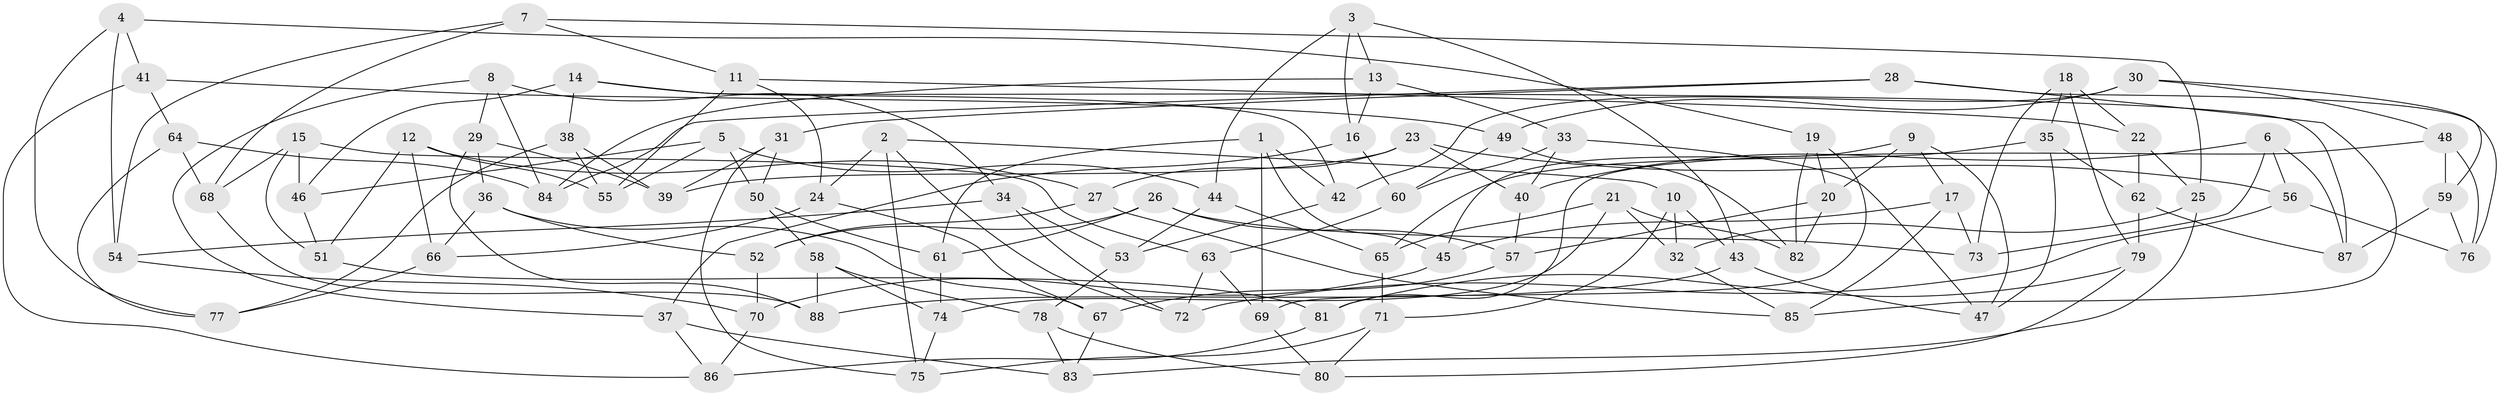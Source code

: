 // coarse degree distribution, {6: 0.64, 4: 0.24, 5: 0.12}
// Generated by graph-tools (version 1.1) at 2025/24/03/03/25 07:24:24]
// undirected, 88 vertices, 176 edges
graph export_dot {
graph [start="1"]
  node [color=gray90,style=filled];
  1;
  2;
  3;
  4;
  5;
  6;
  7;
  8;
  9;
  10;
  11;
  12;
  13;
  14;
  15;
  16;
  17;
  18;
  19;
  20;
  21;
  22;
  23;
  24;
  25;
  26;
  27;
  28;
  29;
  30;
  31;
  32;
  33;
  34;
  35;
  36;
  37;
  38;
  39;
  40;
  41;
  42;
  43;
  44;
  45;
  46;
  47;
  48;
  49;
  50;
  51;
  52;
  53;
  54;
  55;
  56;
  57;
  58;
  59;
  60;
  61;
  62;
  63;
  64;
  65;
  66;
  67;
  68;
  69;
  70;
  71;
  72;
  73;
  74;
  75;
  76;
  77;
  78;
  79;
  80;
  81;
  82;
  83;
  84;
  85;
  86;
  87;
  88;
  1 -- 69;
  1 -- 61;
  1 -- 42;
  1 -- 45;
  2 -- 75;
  2 -- 24;
  2 -- 10;
  2 -- 72;
  3 -- 43;
  3 -- 13;
  3 -- 44;
  3 -- 16;
  4 -- 54;
  4 -- 19;
  4 -- 41;
  4 -- 77;
  5 -- 50;
  5 -- 46;
  5 -- 55;
  5 -- 44;
  6 -- 73;
  6 -- 56;
  6 -- 87;
  6 -- 40;
  7 -- 68;
  7 -- 25;
  7 -- 54;
  7 -- 11;
  8 -- 34;
  8 -- 29;
  8 -- 37;
  8 -- 84;
  9 -- 47;
  9 -- 45;
  9 -- 20;
  9 -- 17;
  10 -- 32;
  10 -- 43;
  10 -- 71;
  11 -- 24;
  11 -- 55;
  11 -- 22;
  12 -- 66;
  12 -- 27;
  12 -- 51;
  12 -- 55;
  13 -- 33;
  13 -- 16;
  13 -- 84;
  14 -- 38;
  14 -- 42;
  14 -- 46;
  14 -- 87;
  15 -- 68;
  15 -- 51;
  15 -- 46;
  15 -- 63;
  16 -- 37;
  16 -- 60;
  17 -- 73;
  17 -- 45;
  17 -- 85;
  18 -- 22;
  18 -- 73;
  18 -- 79;
  18 -- 35;
  19 -- 69;
  19 -- 82;
  19 -- 20;
  20 -- 57;
  20 -- 82;
  21 -- 65;
  21 -- 32;
  21 -- 82;
  21 -- 74;
  22 -- 25;
  22 -- 62;
  23 -- 39;
  23 -- 27;
  23 -- 56;
  23 -- 40;
  24 -- 66;
  24 -- 67;
  25 -- 83;
  25 -- 32;
  26 -- 73;
  26 -- 52;
  26 -- 61;
  26 -- 57;
  27 -- 85;
  27 -- 52;
  28 -- 31;
  28 -- 76;
  28 -- 84;
  28 -- 85;
  29 -- 36;
  29 -- 88;
  29 -- 39;
  30 -- 48;
  30 -- 59;
  30 -- 49;
  30 -- 42;
  31 -- 39;
  31 -- 50;
  31 -- 75;
  32 -- 85;
  33 -- 47;
  33 -- 40;
  33 -- 60;
  34 -- 53;
  34 -- 72;
  34 -- 54;
  35 -- 47;
  35 -- 62;
  35 -- 65;
  36 -- 52;
  36 -- 67;
  36 -- 66;
  37 -- 83;
  37 -- 86;
  38 -- 55;
  38 -- 39;
  38 -- 77;
  40 -- 57;
  41 -- 64;
  41 -- 49;
  41 -- 86;
  42 -- 53;
  43 -- 88;
  43 -- 47;
  44 -- 65;
  44 -- 53;
  45 -- 70;
  46 -- 51;
  48 -- 59;
  48 -- 76;
  48 -- 81;
  49 -- 60;
  49 -- 82;
  50 -- 58;
  50 -- 61;
  51 -- 81;
  52 -- 70;
  53 -- 78;
  54 -- 70;
  56 -- 76;
  56 -- 72;
  57 -- 67;
  58 -- 88;
  58 -- 78;
  58 -- 74;
  59 -- 76;
  59 -- 87;
  60 -- 63;
  61 -- 74;
  62 -- 87;
  62 -- 79;
  63 -- 69;
  63 -- 72;
  64 -- 84;
  64 -- 68;
  64 -- 77;
  65 -- 71;
  66 -- 77;
  67 -- 83;
  68 -- 88;
  69 -- 80;
  70 -- 86;
  71 -- 75;
  71 -- 80;
  74 -- 75;
  78 -- 80;
  78 -- 83;
  79 -- 80;
  79 -- 81;
  81 -- 86;
}
